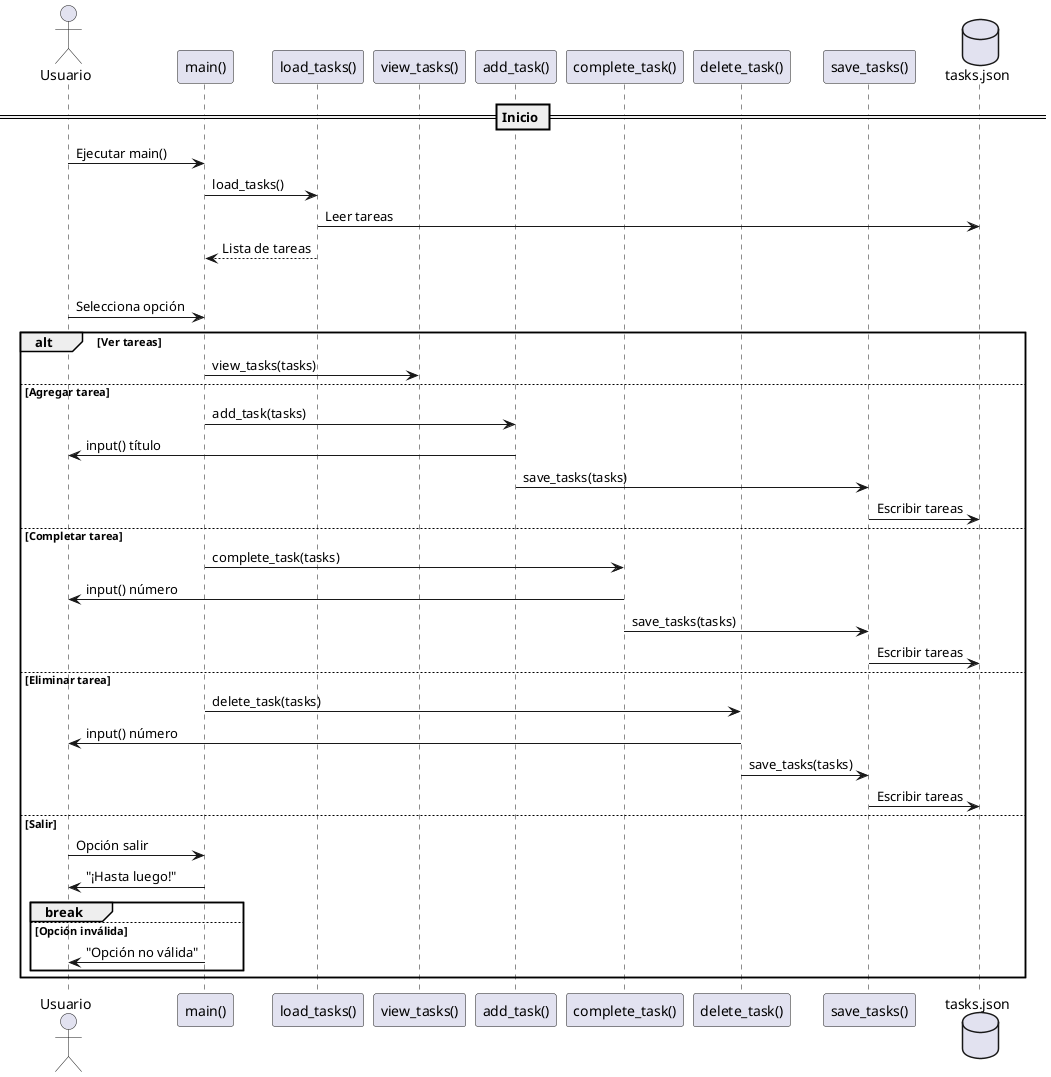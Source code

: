 @startuml
actor Usuario

participant "main()" as Main
participant "load_tasks()" as Load
participant "view_tasks()" as View
participant "add_task()" as Add
participant "complete_task()" as Complete
participant "delete_task()" as Delete
participant "save_tasks()" as Save
database "tasks.json" as JSON

== Inicio ==
Usuario -> Main: Ejecutar main()
Main -> Load: load_tasks()
Load -> JSON: Leer tareas
Load --> Main: Lista de tareas

loop Menú interactivo
    Usuario -> Main: Selecciona opción

    alt Ver tareas
        Main -> View: view_tasks(tasks)
    else Agregar tarea
        Main -> Add: add_task(tasks)
        Add -> Usuario: input() título
        Add -> Save: save_tasks(tasks)
        Save -> JSON: Escribir tareas
    else Completar tarea
        Main -> Complete: complete_task(tasks)
        Complete -> Usuario: input() número
        Complete -> Save: save_tasks(tasks)
        Save -> JSON: Escribir tareas
    else Eliminar tarea
        Main -> Delete: delete_task(tasks)
        Delete -> Usuario: input() número
        Delete -> Save: save_tasks(tasks)
        Save -> JSON: Escribir tareas
    else Salir
        Usuario -> Main: Opción salir
        Main -> Usuario: "¡Hasta luego!"
        break
    else Opción inválida
        Main -> Usuario: "Opción no válida"
    end
end

@enduml
